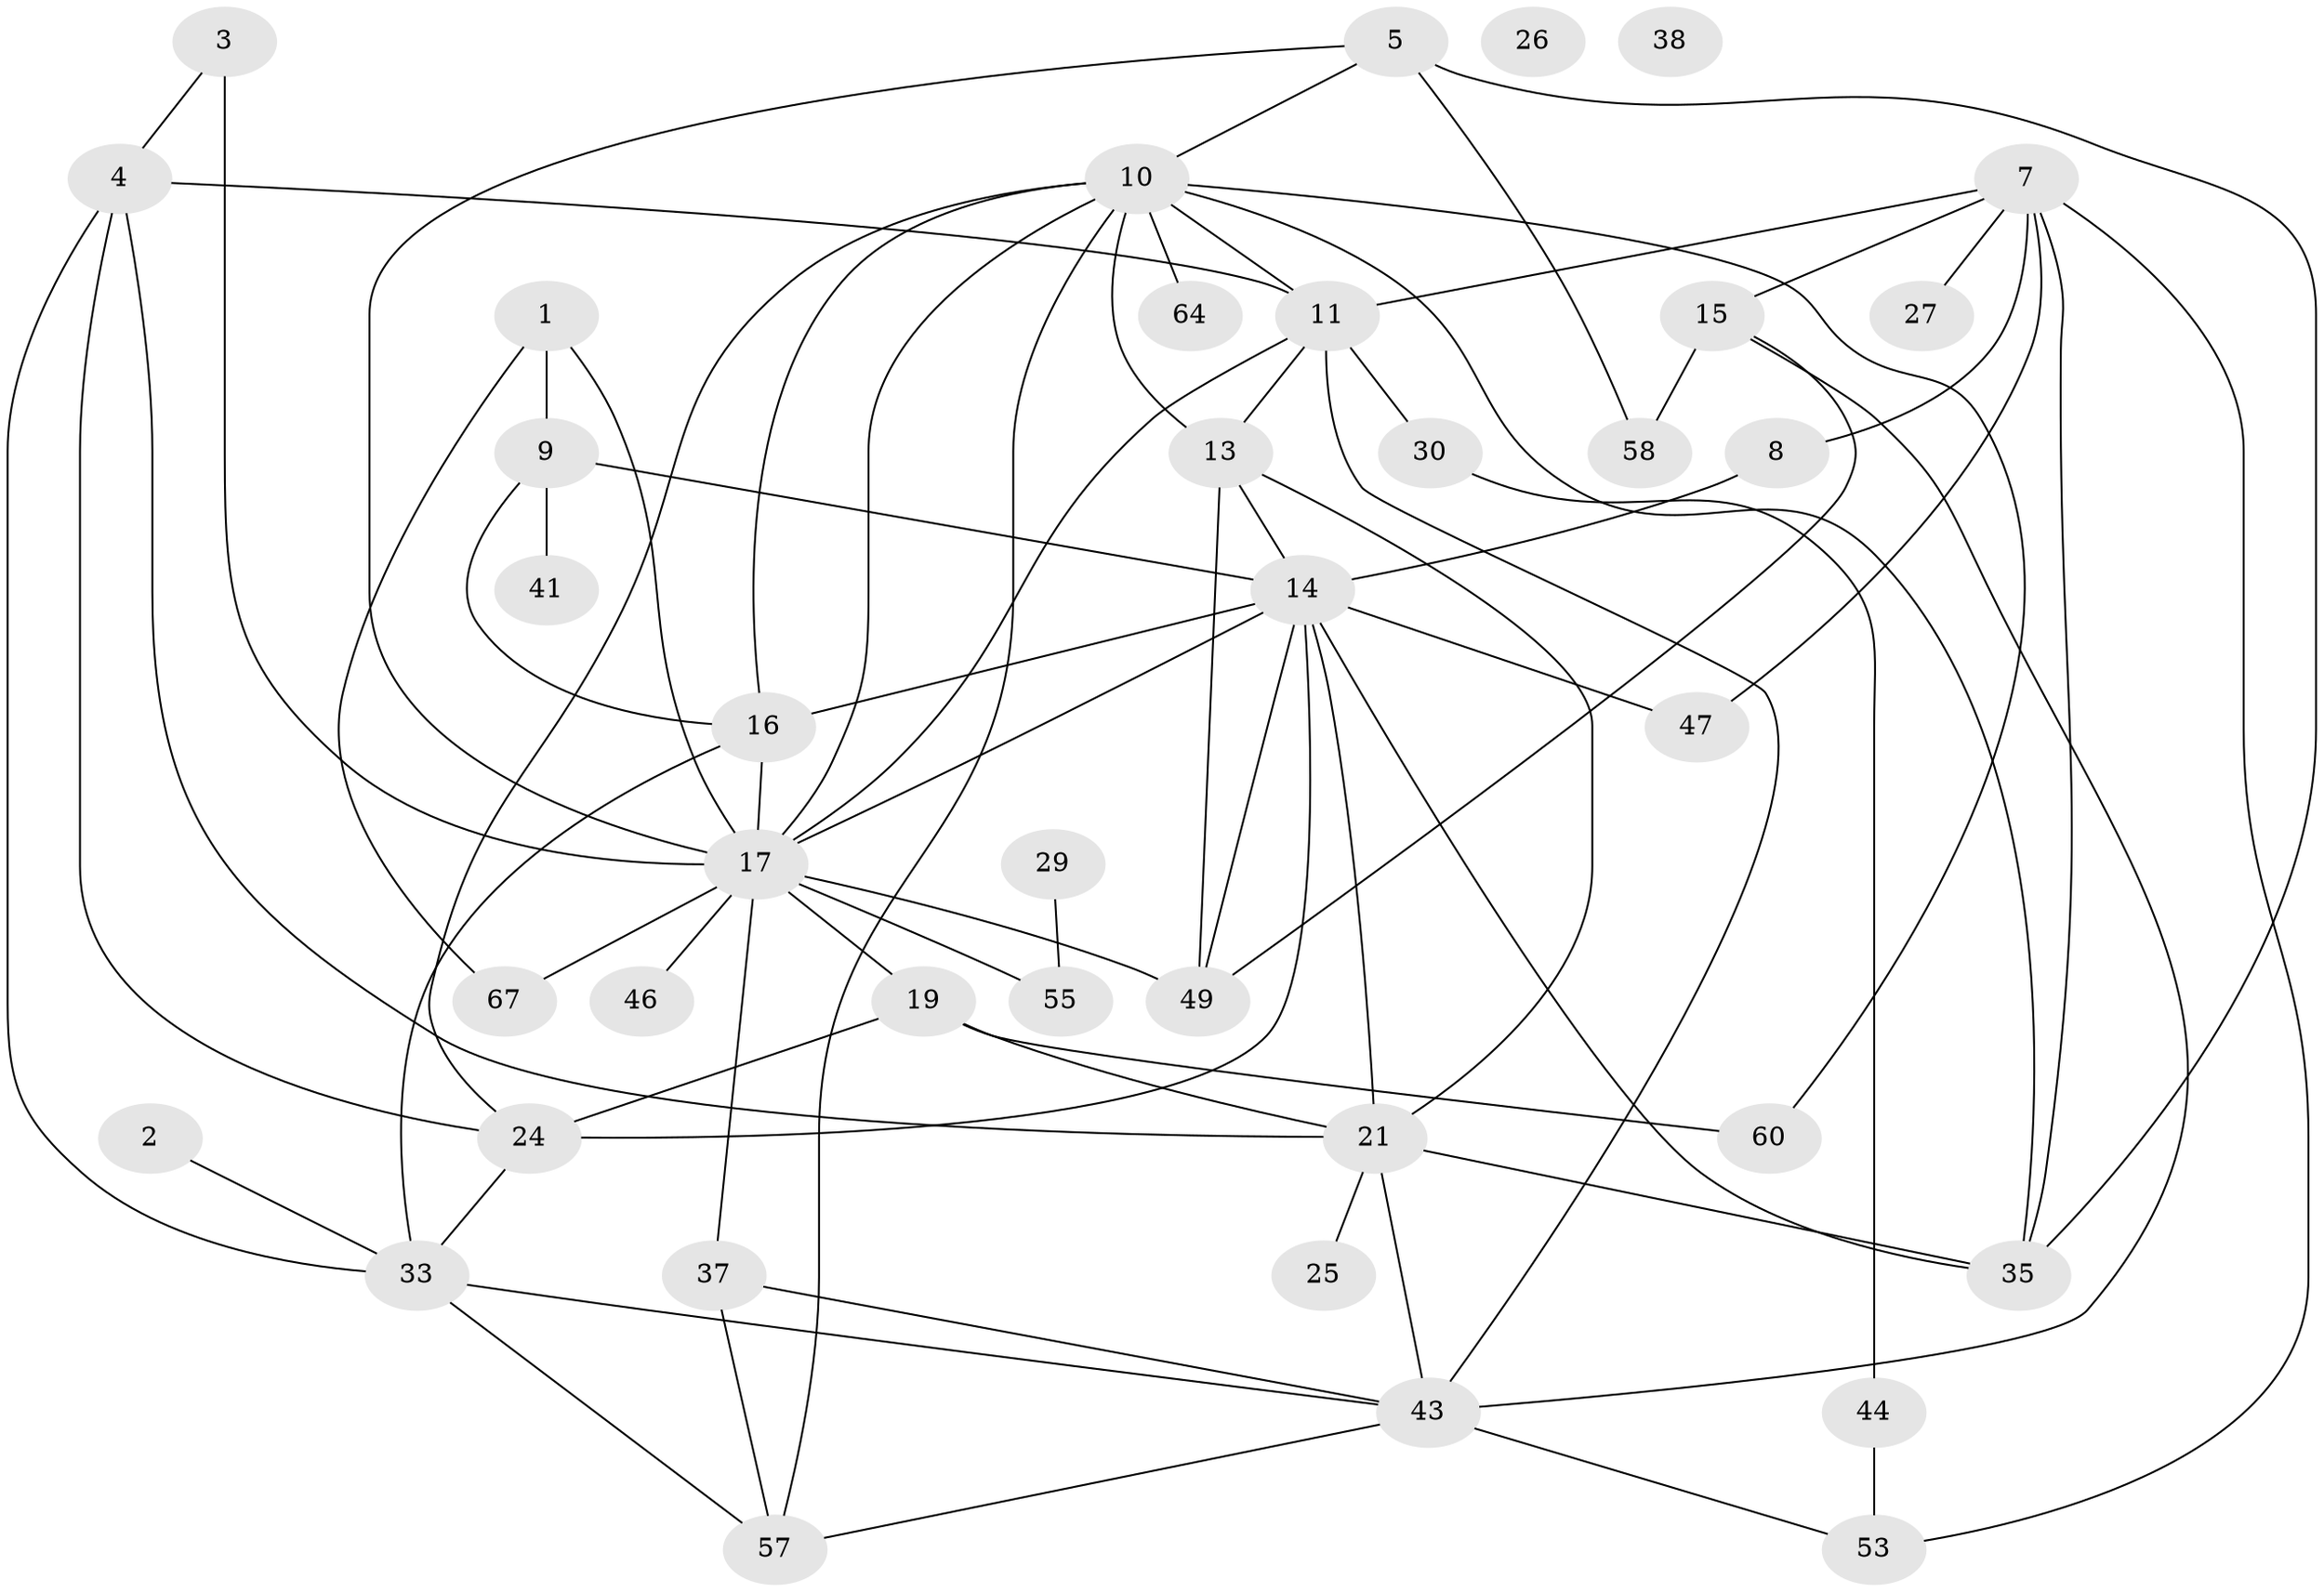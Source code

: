 // original degree distribution, {1: 0.1875, 2: 0.2375, 4: 0.1625, 3: 0.1875, 5: 0.1125, 6: 0.0625, 0: 0.025, 8: 0.0125, 7: 0.0125}
// Generated by graph-tools (version 1.1) at 2025/13/03/09/25 04:13:06]
// undirected, 40 vertices, 75 edges
graph export_dot {
graph [start="1"]
  node [color=gray90,style=filled];
  1 [super="+31"];
  2 [super="+70"];
  3 [super="+62"];
  4 [super="+6"];
  5 [super="+12"];
  7 [super="+45"];
  8;
  9 [super="+20"];
  10 [super="+56+51"];
  11 [super="+78+54"];
  13 [super="+52+69"];
  14 [super="+42"];
  15;
  16 [super="+22"];
  17 [super="+73+48+32+65+18"];
  19 [super="+66"];
  21 [super="+80+50"];
  24 [super="+72+75"];
  25;
  26;
  27;
  29;
  30 [super="+34"];
  33 [super="+39"];
  35;
  37;
  38;
  41;
  43 [super="+76+71"];
  44;
  46;
  47;
  49;
  53;
  55;
  57;
  58;
  60;
  64;
  67 [super="+68"];
  1 -- 67;
  1 -- 17;
  1 -- 9;
  2 -- 33;
  3 -- 17 [weight=2];
  3 -- 4;
  4 -- 21;
  4 -- 24;
  4 -- 11;
  4 -- 33;
  5 -- 10;
  5 -- 17;
  5 -- 58;
  5 -- 35;
  7 -- 53;
  7 -- 35;
  7 -- 8;
  7 -- 27;
  7 -- 47;
  7 -- 15;
  7 -- 11;
  8 -- 14;
  9 -- 14;
  9 -- 41;
  9 -- 16;
  10 -- 64;
  10 -- 24;
  10 -- 11;
  10 -- 60;
  10 -- 17;
  10 -- 35;
  10 -- 57;
  10 -- 13;
  10 -- 16;
  11 -- 17 [weight=2];
  11 -- 13;
  11 -- 43;
  11 -- 30;
  13 -- 49;
  13 -- 21;
  13 -- 14;
  14 -- 24 [weight=2];
  14 -- 35;
  14 -- 47;
  14 -- 17;
  14 -- 49;
  14 -- 21;
  14 -- 16;
  15 -- 49;
  15 -- 58;
  15 -- 43;
  16 -- 17;
  16 -- 33;
  17 -- 67 [weight=2];
  17 -- 46;
  17 -- 19;
  17 -- 37;
  17 -- 49;
  17 -- 55;
  19 -- 24;
  19 -- 60;
  19 -- 21;
  21 -- 43;
  21 -- 35;
  21 -- 25;
  24 -- 33;
  29 -- 55;
  30 -- 44;
  33 -- 57;
  33 -- 43;
  37 -- 57;
  37 -- 43;
  43 -- 53;
  43 -- 57;
  44 -- 53;
}
